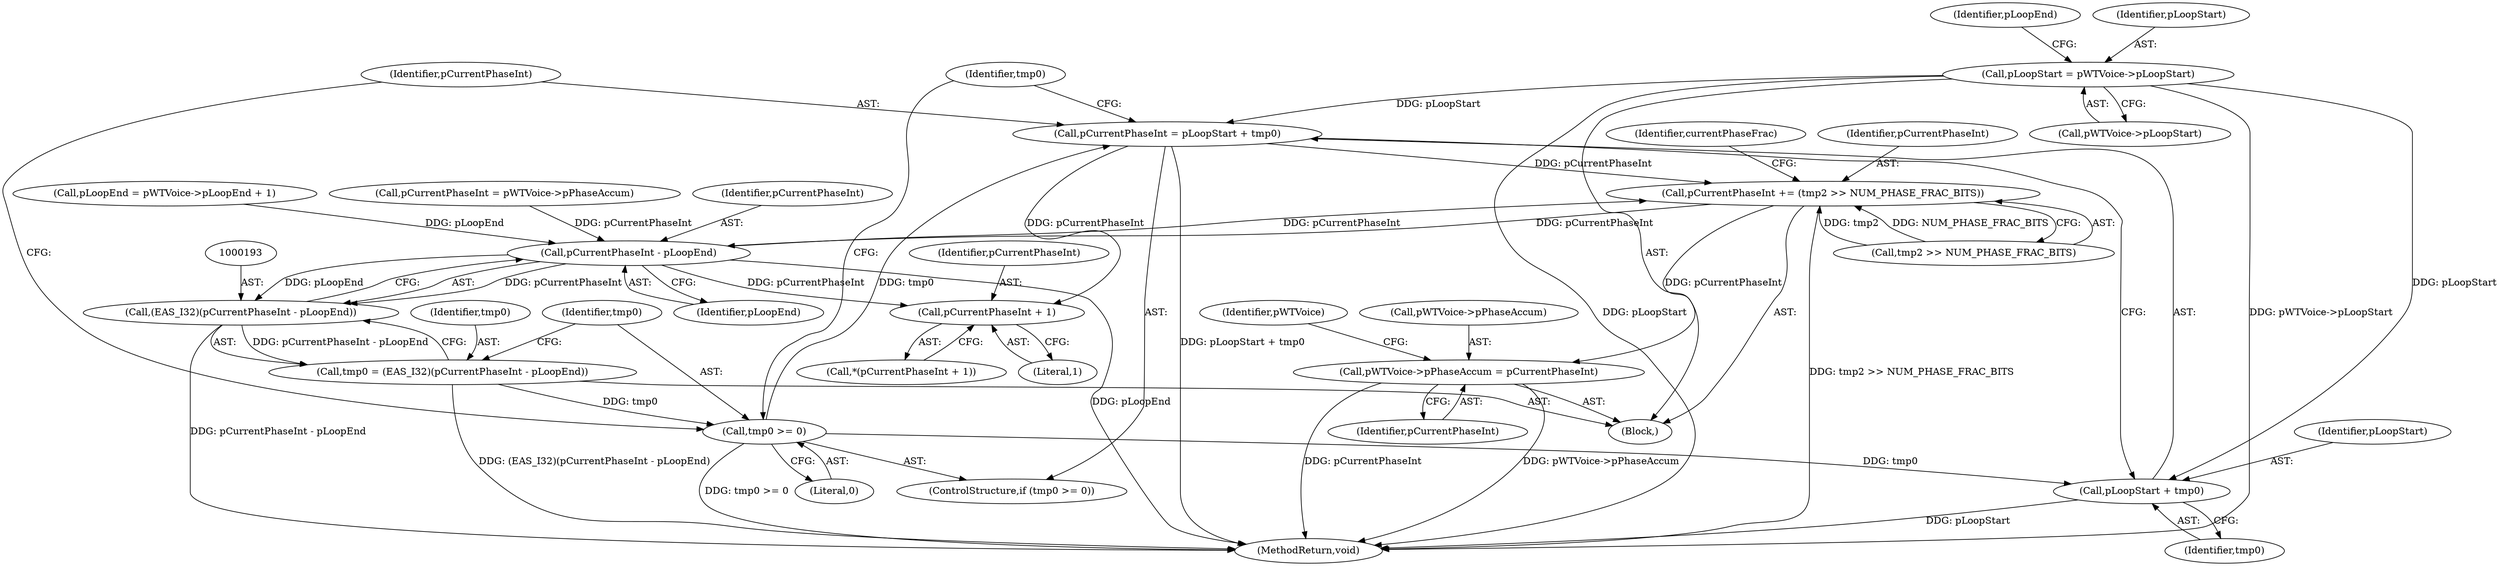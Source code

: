 digraph "0_Android_3ac044334c3ff6a61cb4238ff3ddaf17c7efcf49_0@pointer" {
"1000177" [label="(Call,pLoopStart = pWTVoice->pLoopStart)"];
"1000201" [label="(Call,pCurrentPhaseInt = pLoopStart + tmp0)"];
"1000213" [label="(Call,pCurrentPhaseInt + 1)"];
"1000238" [label="(Call,pCurrentPhaseInt += (tmp2 >> NUM_PHASE_FRAC_BITS))"];
"1000194" [label="(Call,pCurrentPhaseInt - pLoopEnd)"];
"1000192" [label="(Call,(EAS_I32)(pCurrentPhaseInt - pLoopEnd))"];
"1000190" [label="(Call,tmp0 = (EAS_I32)(pCurrentPhaseInt - pLoopEnd))"];
"1000198" [label="(Call,tmp0 >= 0)"];
"1000203" [label="(Call,pLoopStart + tmp0)"];
"1000287" [label="(Call,pWTVoice->pPhaseAccum = pCurrentPhaseInt)"];
"1000204" [label="(Identifier,pLoopStart)"];
"1000294" [label="(Identifier,pWTVoice)"];
"1000190" [label="(Call,tmp0 = (EAS_I32)(pCurrentPhaseInt - pLoopEnd))"];
"1000288" [label="(Call,pWTVoice->pPhaseAccum)"];
"1000177" [label="(Call,pLoopStart = pWTVoice->pLoopStart)"];
"1000194" [label="(Call,pCurrentPhaseInt - pLoopEnd)"];
"1000192" [label="(Call,(EAS_I32)(pCurrentPhaseInt - pLoopEnd))"];
"1000239" [label="(Identifier,pCurrentPhaseInt)"];
"1000291" [label="(Identifier,pCurrentPhaseInt)"];
"1000200" [label="(Literal,0)"];
"1000203" [label="(Call,pLoopStart + tmp0)"];
"1000195" [label="(Identifier,pCurrentPhaseInt)"];
"1000212" [label="(Call,*(pCurrentPhaseInt + 1))"];
"1000182" [label="(Call,pLoopEnd = pWTVoice->pLoopEnd + 1)"];
"1000198" [label="(Call,tmp0 >= 0)"];
"1000191" [label="(Identifier,tmp0)"];
"1000105" [label="(Block,)"];
"1000162" [label="(Call,pCurrentPhaseInt = pWTVoice->pPhaseAccum)"];
"1000240" [label="(Call,tmp2 >> NUM_PHASE_FRAC_BITS)"];
"1000214" [label="(Identifier,pCurrentPhaseInt)"];
"1000183" [label="(Identifier,pLoopEnd)"];
"1000197" [label="(ControlStructure,if (tmp0 >= 0))"];
"1000178" [label="(Identifier,pLoopStart)"];
"1000205" [label="(Identifier,tmp0)"];
"1000201" [label="(Call,pCurrentPhaseInt = pLoopStart + tmp0)"];
"1000244" [label="(Identifier,currentPhaseFrac)"];
"1000213" [label="(Call,pCurrentPhaseInt + 1)"];
"1000306" [label="(MethodReturn,void)"];
"1000215" [label="(Literal,1)"];
"1000196" [label="(Identifier,pLoopEnd)"];
"1000238" [label="(Call,pCurrentPhaseInt += (tmp2 >> NUM_PHASE_FRAC_BITS))"];
"1000287" [label="(Call,pWTVoice->pPhaseAccum = pCurrentPhaseInt)"];
"1000179" [label="(Call,pWTVoice->pLoopStart)"];
"1000202" [label="(Identifier,pCurrentPhaseInt)"];
"1000199" [label="(Identifier,tmp0)"];
"1000207" [label="(Identifier,tmp0)"];
"1000177" -> "1000105"  [label="AST: "];
"1000177" -> "1000179"  [label="CFG: "];
"1000178" -> "1000177"  [label="AST: "];
"1000179" -> "1000177"  [label="AST: "];
"1000183" -> "1000177"  [label="CFG: "];
"1000177" -> "1000306"  [label="DDG: pLoopStart"];
"1000177" -> "1000306"  [label="DDG: pWTVoice->pLoopStart"];
"1000177" -> "1000201"  [label="DDG: pLoopStart"];
"1000177" -> "1000203"  [label="DDG: pLoopStart"];
"1000201" -> "1000197"  [label="AST: "];
"1000201" -> "1000203"  [label="CFG: "];
"1000202" -> "1000201"  [label="AST: "];
"1000203" -> "1000201"  [label="AST: "];
"1000207" -> "1000201"  [label="CFG: "];
"1000201" -> "1000306"  [label="DDG: pLoopStart + tmp0"];
"1000198" -> "1000201"  [label="DDG: tmp0"];
"1000201" -> "1000213"  [label="DDG: pCurrentPhaseInt"];
"1000201" -> "1000238"  [label="DDG: pCurrentPhaseInt"];
"1000213" -> "1000212"  [label="AST: "];
"1000213" -> "1000215"  [label="CFG: "];
"1000214" -> "1000213"  [label="AST: "];
"1000215" -> "1000213"  [label="AST: "];
"1000212" -> "1000213"  [label="CFG: "];
"1000194" -> "1000213"  [label="DDG: pCurrentPhaseInt"];
"1000238" -> "1000105"  [label="AST: "];
"1000238" -> "1000240"  [label="CFG: "];
"1000239" -> "1000238"  [label="AST: "];
"1000240" -> "1000238"  [label="AST: "];
"1000244" -> "1000238"  [label="CFG: "];
"1000238" -> "1000306"  [label="DDG: tmp2 >> NUM_PHASE_FRAC_BITS"];
"1000238" -> "1000194"  [label="DDG: pCurrentPhaseInt"];
"1000240" -> "1000238"  [label="DDG: tmp2"];
"1000240" -> "1000238"  [label="DDG: NUM_PHASE_FRAC_BITS"];
"1000194" -> "1000238"  [label="DDG: pCurrentPhaseInt"];
"1000238" -> "1000287"  [label="DDG: pCurrentPhaseInt"];
"1000194" -> "1000192"  [label="AST: "];
"1000194" -> "1000196"  [label="CFG: "];
"1000195" -> "1000194"  [label="AST: "];
"1000196" -> "1000194"  [label="AST: "];
"1000192" -> "1000194"  [label="CFG: "];
"1000194" -> "1000306"  [label="DDG: pLoopEnd"];
"1000194" -> "1000192"  [label="DDG: pCurrentPhaseInt"];
"1000194" -> "1000192"  [label="DDG: pLoopEnd"];
"1000162" -> "1000194"  [label="DDG: pCurrentPhaseInt"];
"1000182" -> "1000194"  [label="DDG: pLoopEnd"];
"1000192" -> "1000190"  [label="AST: "];
"1000193" -> "1000192"  [label="AST: "];
"1000190" -> "1000192"  [label="CFG: "];
"1000192" -> "1000306"  [label="DDG: pCurrentPhaseInt - pLoopEnd"];
"1000192" -> "1000190"  [label="DDG: pCurrentPhaseInt - pLoopEnd"];
"1000190" -> "1000105"  [label="AST: "];
"1000191" -> "1000190"  [label="AST: "];
"1000199" -> "1000190"  [label="CFG: "];
"1000190" -> "1000306"  [label="DDG: (EAS_I32)(pCurrentPhaseInt - pLoopEnd)"];
"1000190" -> "1000198"  [label="DDG: tmp0"];
"1000198" -> "1000197"  [label="AST: "];
"1000198" -> "1000200"  [label="CFG: "];
"1000199" -> "1000198"  [label="AST: "];
"1000200" -> "1000198"  [label="AST: "];
"1000202" -> "1000198"  [label="CFG: "];
"1000207" -> "1000198"  [label="CFG: "];
"1000198" -> "1000306"  [label="DDG: tmp0 >= 0"];
"1000198" -> "1000203"  [label="DDG: tmp0"];
"1000203" -> "1000205"  [label="CFG: "];
"1000204" -> "1000203"  [label="AST: "];
"1000205" -> "1000203"  [label="AST: "];
"1000203" -> "1000306"  [label="DDG: pLoopStart"];
"1000287" -> "1000105"  [label="AST: "];
"1000287" -> "1000291"  [label="CFG: "];
"1000288" -> "1000287"  [label="AST: "];
"1000291" -> "1000287"  [label="AST: "];
"1000294" -> "1000287"  [label="CFG: "];
"1000287" -> "1000306"  [label="DDG: pCurrentPhaseInt"];
"1000287" -> "1000306"  [label="DDG: pWTVoice->pPhaseAccum"];
}
